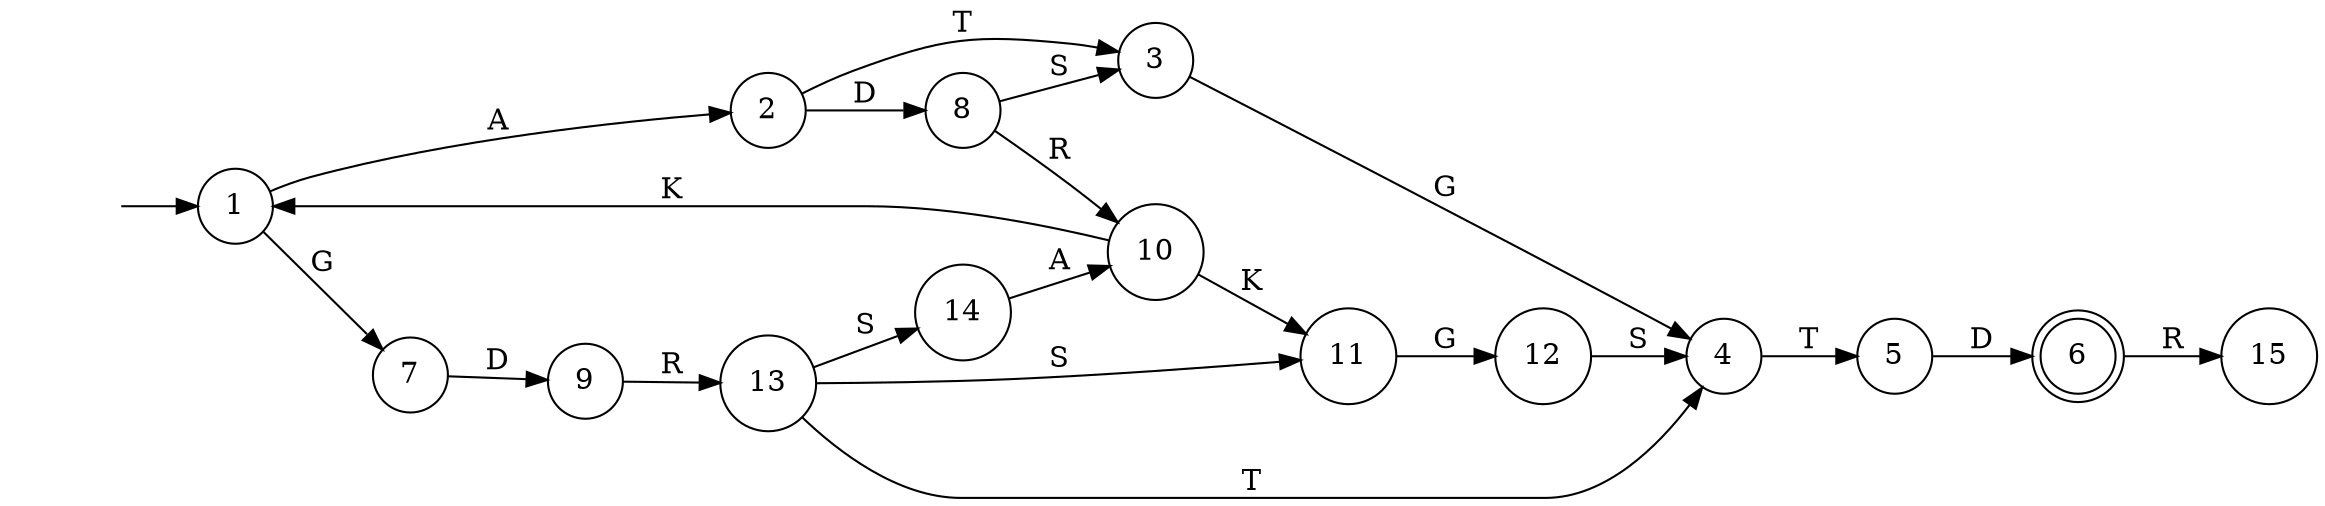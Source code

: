 digraph Automaton {
  rankdir = LR;
  node [shape=circle];
  1;
  2;
  3;
  4;
  5;
  7;
  8;
  9;
  10;
  11;
  12;
  13;
  14;
  15;
  node [shape=doublecircle];
  6;
  node [shape=plaintext,label=""];
  initial;

  initial -> 1
  1 -> 2 [label="A"]
  2 -> 3 [label="T"]
  3 -> 4 [label="G"]
  4 -> 5 [label="T"]
  5 -> 6 [label="D"]
  6 -> 15 [label="R"]
  10 -> 1 [label="K"]
  2 -> 8 [label="D"]
  8 -> 3 [label="S"]
  14 -> 10 [label="A"]
  8 -> 10 [label="R"]
  13 -> 14 [label="S"]
  10 -> 11 [label="K"]
  11 -> 12 [label="G"]
  12 -> 4 [label="S"]
  13 -> 11 [label="S"]
  13 -> 4 [label="T"]
  1 -> 7 [label="G"]
  7 -> 9 [label="D"]
  9 -> 13 [label="R"]
}

